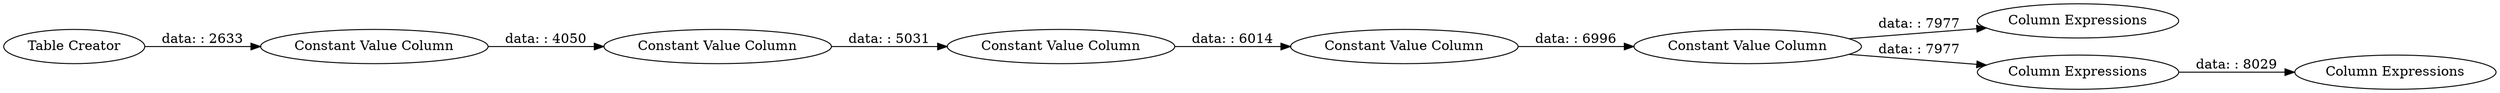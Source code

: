digraph {
	"9060811807248205578_4" [label="Constant Value Column"]
	"9060811807248205578_17" [label="Column Expressions"]
	"9060811807248205578_15" [label="Column Expressions"]
	"9060811807248205578_3" [label="Constant Value Column"]
	"9060811807248205578_16" [label="Column Expressions"]
	"9060811807248205578_1" [label="Table Creator"]
	"9060811807248205578_5" [label="Constant Value Column"]
	"9060811807248205578_14" [label="Constant Value Column"]
	"9060811807248205578_6" [label="Constant Value Column"]
	"9060811807248205578_5" -> "9060811807248205578_6" [label="data: : 6996"]
	"9060811807248205578_6" -> "9060811807248205578_15" [label="data: : 7977"]
	"9060811807248205578_4" -> "9060811807248205578_5" [label="data: : 6014"]
	"9060811807248205578_14" -> "9060811807248205578_3" [label="data: : 4050"]
	"9060811807248205578_6" -> "9060811807248205578_17" [label="data: : 7977"]
	"9060811807248205578_15" -> "9060811807248205578_16" [label="data: : 8029"]
	"9060811807248205578_3" -> "9060811807248205578_4" [label="data: : 5031"]
	"9060811807248205578_1" -> "9060811807248205578_14" [label="data: : 2633"]
	rankdir=LR
}
